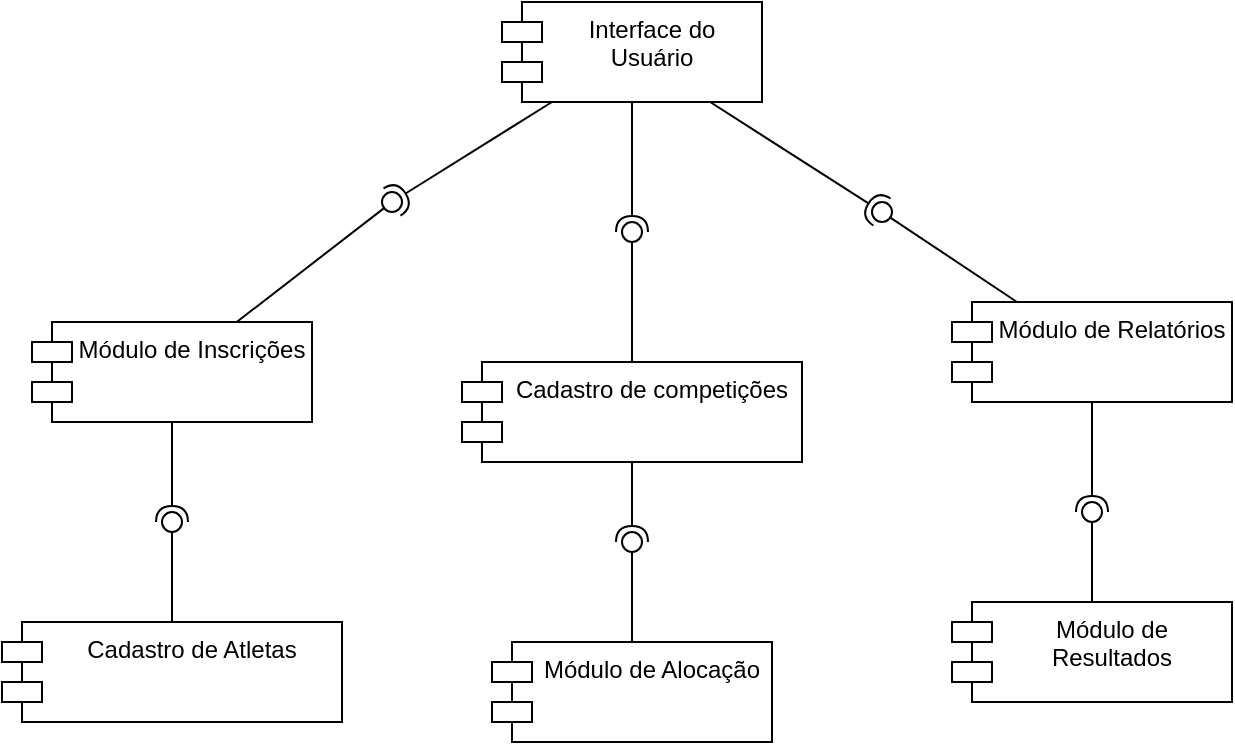<mxfile version="24.7.14">
  <diagram name="Página-1" id="H1ZKYY4Dd0l5a_hOiHu-">
    <mxGraphModel dx="972" dy="501" grid="1" gridSize="10" guides="1" tooltips="1" connect="1" arrows="1" fold="1" page="1" pageScale="1" pageWidth="827" pageHeight="1169" math="0" shadow="0">
      <root>
        <mxCell id="0" />
        <mxCell id="1" parent="0" />
        <mxCell id="Ws5_y13B5KPc30hVyNVg-1" value="Módulo de Alocação" style="shape=module;align=left;spacingLeft=20;align=center;verticalAlign=top;whiteSpace=wrap;html=1;" vertex="1" parent="1">
          <mxGeometry x="360" y="360" width="140" height="50" as="geometry" />
        </mxCell>
        <mxCell id="Ws5_y13B5KPc30hVyNVg-2" value="Módulo de Inscrições" style="shape=module;align=left;spacingLeft=20;align=center;verticalAlign=top;whiteSpace=wrap;html=1;" vertex="1" parent="1">
          <mxGeometry x="130" y="200" width="140" height="50" as="geometry" />
        </mxCell>
        <mxCell id="Ws5_y13B5KPc30hVyNVg-3" value="Módulo de Resultados" style="shape=module;align=left;spacingLeft=20;align=center;verticalAlign=top;whiteSpace=wrap;html=1;" vertex="1" parent="1">
          <mxGeometry x="590" y="340" width="140" height="50" as="geometry" />
        </mxCell>
        <mxCell id="Ws5_y13B5KPc30hVyNVg-4" value="Módulo de Relatórios" style="shape=module;align=left;spacingLeft=20;align=center;verticalAlign=top;whiteSpace=wrap;html=1;" vertex="1" parent="1">
          <mxGeometry x="590" y="190" width="140" height="50" as="geometry" />
        </mxCell>
        <mxCell id="Ws5_y13B5KPc30hVyNVg-5" value="Cadastro de competições" style="shape=module;align=left;spacingLeft=20;align=center;verticalAlign=top;whiteSpace=wrap;html=1;" vertex="1" parent="1">
          <mxGeometry x="345" y="220" width="170" height="50" as="geometry" />
        </mxCell>
        <mxCell id="Ws5_y13B5KPc30hVyNVg-6" value="Interface do Usuário" style="shape=module;align=left;spacingLeft=20;align=center;verticalAlign=top;whiteSpace=wrap;html=1;" vertex="1" parent="1">
          <mxGeometry x="365" y="40" width="130" height="50" as="geometry" />
        </mxCell>
        <mxCell id="Ws5_y13B5KPc30hVyNVg-7" value="Cadastro de Atletas" style="shape=module;align=left;spacingLeft=20;align=center;verticalAlign=top;whiteSpace=wrap;html=1;" vertex="1" parent="1">
          <mxGeometry x="115" y="350" width="170" height="50" as="geometry" />
        </mxCell>
        <mxCell id="Ws5_y13B5KPc30hVyNVg-14" value="" style="ellipse;whiteSpace=wrap;html=1;align=center;aspect=fixed;fillColor=none;strokeColor=none;resizable=0;perimeter=centerPerimeter;rotatable=0;allowArrows=0;points=[];outlineConnect=1;" vertex="1" parent="1">
          <mxGeometry x="405" y="220" width="10" height="10" as="geometry" />
        </mxCell>
        <mxCell id="Ws5_y13B5KPc30hVyNVg-16" value="" style="rounded=0;orthogonalLoop=1;jettySize=auto;html=1;endArrow=halfCircle;endFill=0;endSize=6;strokeWidth=1;sketch=0;" edge="1" parent="1" source="Ws5_y13B5KPc30hVyNVg-5">
          <mxGeometry relative="1" as="geometry">
            <mxPoint x="430" y="225" as="sourcePoint" />
            <mxPoint x="430" y="310" as="targetPoint" />
          </mxGeometry>
        </mxCell>
        <mxCell id="Ws5_y13B5KPc30hVyNVg-17" value="" style="rounded=0;orthogonalLoop=1;jettySize=auto;html=1;endArrow=oval;endFill=0;sketch=0;sourcePerimeterSpacing=0;targetPerimeterSpacing=0;endSize=10;" edge="1" parent="1" source="Ws5_y13B5KPc30hVyNVg-1">
          <mxGeometry relative="1" as="geometry">
            <mxPoint x="390" y="225" as="sourcePoint" />
            <mxPoint x="430" y="310" as="targetPoint" />
          </mxGeometry>
        </mxCell>
        <mxCell id="Ws5_y13B5KPc30hVyNVg-18" value="" style="ellipse;whiteSpace=wrap;html=1;align=center;aspect=fixed;fillColor=none;strokeColor=none;resizable=0;perimeter=centerPerimeter;rotatable=0;allowArrows=0;points=[];outlineConnect=1;" vertex="1" parent="1">
          <mxGeometry x="405" y="220" width="10" height="10" as="geometry" />
        </mxCell>
        <mxCell id="Ws5_y13B5KPc30hVyNVg-19" value="" style="rounded=0;orthogonalLoop=1;jettySize=auto;html=1;endArrow=halfCircle;endFill=0;endSize=6;strokeWidth=1;sketch=0;fontSize=12;curved=1;entryX=0.418;entryY=0.076;entryDx=0;entryDy=0;entryPerimeter=0;" edge="1" target="Ws5_y13B5KPc30hVyNVg-23" parent="1" source="Ws5_y13B5KPc30hVyNVg-6">
          <mxGeometry relative="1" as="geometry">
            <mxPoint x="495" y="195" as="sourcePoint" />
            <mxPoint x="435" y="140" as="targetPoint" />
          </mxGeometry>
        </mxCell>
        <mxCell id="Ws5_y13B5KPc30hVyNVg-20" value="" style="ellipse;whiteSpace=wrap;html=1;align=center;aspect=fixed;fillColor=none;strokeColor=none;resizable=0;perimeter=centerPerimeter;rotatable=0;allowArrows=0;points=[];outlineConnect=1;" vertex="1" parent="1">
          <mxGeometry x="470" y="190" width="10" height="10" as="geometry" />
        </mxCell>
        <mxCell id="Ws5_y13B5KPc30hVyNVg-22" value="" style="rounded=0;orthogonalLoop=1;jettySize=auto;html=1;endArrow=oval;endFill=0;sketch=0;sourcePerimeterSpacing=0;targetPerimeterSpacing=0;endSize=10;" edge="1" target="Ws5_y13B5KPc30hVyNVg-23" parent="1" source="Ws5_y13B5KPc30hVyNVg-5">
          <mxGeometry relative="1" as="geometry">
            <mxPoint x="460" y="195" as="sourcePoint" />
          </mxGeometry>
        </mxCell>
        <mxCell id="Ws5_y13B5KPc30hVyNVg-23" value="" style="ellipse;whiteSpace=wrap;html=1;align=center;aspect=fixed;fillColor=none;strokeColor=none;resizable=0;perimeter=centerPerimeter;rotatable=0;allowArrows=0;points=[];outlineConnect=1;" vertex="1" parent="1">
          <mxGeometry x="425" y="150" width="10" height="10" as="geometry" />
        </mxCell>
        <mxCell id="Ws5_y13B5KPc30hVyNVg-26" value="" style="rounded=0;orthogonalLoop=1;jettySize=auto;html=1;endArrow=halfCircle;endFill=0;endSize=6;strokeWidth=1;sketch=0;" edge="1" target="Ws5_y13B5KPc30hVyNVg-28" parent="1" source="Ws5_y13B5KPc30hVyNVg-6">
          <mxGeometry relative="1" as="geometry">
            <mxPoint x="500" y="195" as="sourcePoint" />
          </mxGeometry>
        </mxCell>
        <mxCell id="Ws5_y13B5KPc30hVyNVg-29" value="" style="rounded=0;orthogonalLoop=1;jettySize=auto;html=1;endArrow=oval;endFill=0;sketch=0;sourcePerimeterSpacing=0;targetPerimeterSpacing=0;endSize=10;" edge="1" parent="1" source="Ws5_y13B5KPc30hVyNVg-4" target="Ws5_y13B5KPc30hVyNVg-28">
          <mxGeometry relative="1" as="geometry">
            <mxPoint x="610" y="190" as="sourcePoint" />
            <mxPoint x="530" y="150" as="targetPoint" />
          </mxGeometry>
        </mxCell>
        <mxCell id="Ws5_y13B5KPc30hVyNVg-28" value="" style="ellipse;whiteSpace=wrap;html=1;align=center;aspect=fixed;fillColor=none;strokeColor=none;resizable=0;perimeter=centerPerimeter;rotatable=0;allowArrows=0;points=[];outlineConnect=1;" vertex="1" parent="1">
          <mxGeometry x="550" y="140" width="10" height="10" as="geometry" />
        </mxCell>
        <mxCell id="Ws5_y13B5KPc30hVyNVg-30" value="" style="rounded=0;orthogonalLoop=1;jettySize=auto;html=1;endArrow=halfCircle;endFill=0;endSize=6;strokeWidth=1;sketch=0;" edge="1" target="Ws5_y13B5KPc30hVyNVg-32" parent="1" source="Ws5_y13B5KPc30hVyNVg-4">
          <mxGeometry relative="1" as="geometry">
            <mxPoint x="500" y="195" as="sourcePoint" />
          </mxGeometry>
        </mxCell>
        <mxCell id="Ws5_y13B5KPc30hVyNVg-33" value="" style="rounded=0;orthogonalLoop=1;jettySize=auto;html=1;endArrow=oval;endFill=0;sketch=0;sourcePerimeterSpacing=0;targetPerimeterSpacing=0;endSize=10;" edge="1" parent="1" source="Ws5_y13B5KPc30hVyNVg-3" target="Ws5_y13B5KPc30hVyNVg-32">
          <mxGeometry relative="1" as="geometry">
            <mxPoint x="667" y="340" as="sourcePoint" />
            <mxPoint x="660" y="290" as="targetPoint" />
          </mxGeometry>
        </mxCell>
        <mxCell id="Ws5_y13B5KPc30hVyNVg-32" value="" style="ellipse;whiteSpace=wrap;html=1;align=center;aspect=fixed;fillColor=none;strokeColor=none;resizable=0;perimeter=centerPerimeter;rotatable=0;allowArrows=0;points=[];outlineConnect=1;" vertex="1" parent="1">
          <mxGeometry x="655" y="290" width="10" height="10" as="geometry" />
        </mxCell>
        <mxCell id="Ws5_y13B5KPc30hVyNVg-37" value="" style="rounded=0;orthogonalLoop=1;jettySize=auto;html=1;endArrow=halfCircle;endFill=0;endSize=6;strokeWidth=1;sketch=0;" edge="1" parent="1" source="Ws5_y13B5KPc30hVyNVg-2">
          <mxGeometry relative="1" as="geometry">
            <mxPoint x="510" y="235" as="sourcePoint" />
            <mxPoint x="200" y="300" as="targetPoint" />
          </mxGeometry>
        </mxCell>
        <mxCell id="Ws5_y13B5KPc30hVyNVg-38" value="" style="rounded=0;orthogonalLoop=1;jettySize=auto;html=1;endArrow=oval;endFill=0;sketch=0;sourcePerimeterSpacing=0;targetPerimeterSpacing=0;endSize=10;" edge="1" parent="1" source="Ws5_y13B5KPc30hVyNVg-7">
          <mxGeometry relative="1" as="geometry">
            <mxPoint x="470" y="235" as="sourcePoint" />
            <mxPoint x="200" y="300" as="targetPoint" />
          </mxGeometry>
        </mxCell>
        <mxCell id="Ws5_y13B5KPc30hVyNVg-39" value="" style="ellipse;whiteSpace=wrap;html=1;align=center;aspect=fixed;fillColor=none;strokeColor=none;resizable=0;perimeter=centerPerimeter;rotatable=0;allowArrows=0;points=[];outlineConnect=1;" vertex="1" parent="1">
          <mxGeometry x="485" y="230" width="10" height="10" as="geometry" />
        </mxCell>
        <mxCell id="Ws5_y13B5KPc30hVyNVg-41" value="" style="rounded=0;orthogonalLoop=1;jettySize=auto;html=1;endArrow=halfCircle;endFill=0;endSize=6;strokeWidth=1;sketch=0;" edge="1" parent="1" source="Ws5_y13B5KPc30hVyNVg-6">
          <mxGeometry relative="1" as="geometry">
            <mxPoint x="510" y="235" as="sourcePoint" />
            <mxPoint x="310" y="140" as="targetPoint" />
          </mxGeometry>
        </mxCell>
        <mxCell id="Ws5_y13B5KPc30hVyNVg-42" value="" style="rounded=0;orthogonalLoop=1;jettySize=auto;html=1;endArrow=oval;endFill=0;sketch=0;sourcePerimeterSpacing=0;targetPerimeterSpacing=0;endSize=10;" edge="1" parent="1" source="Ws5_y13B5KPc30hVyNVg-2">
          <mxGeometry relative="1" as="geometry">
            <mxPoint x="330" y="150" as="sourcePoint" />
            <mxPoint x="310" y="140" as="targetPoint" />
          </mxGeometry>
        </mxCell>
        <mxCell id="Ws5_y13B5KPc30hVyNVg-43" value="" style="ellipse;whiteSpace=wrap;html=1;align=center;aspect=fixed;fillColor=none;strokeColor=none;resizable=0;perimeter=centerPerimeter;rotatable=0;allowArrows=0;points=[];outlineConnect=1;" vertex="1" parent="1">
          <mxGeometry x="485" y="230" width="10" height="10" as="geometry" />
        </mxCell>
      </root>
    </mxGraphModel>
  </diagram>
</mxfile>
